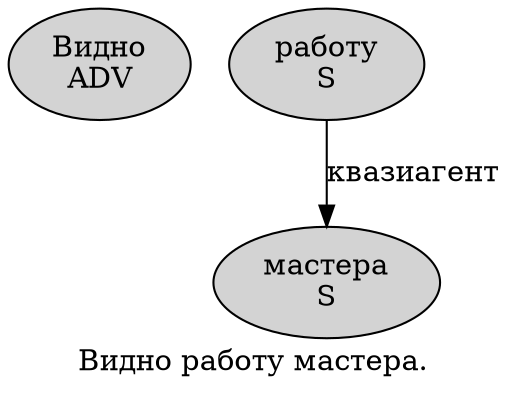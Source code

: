 digraph SENTENCE_4427 {
	graph [label="Видно работу мастера."]
	node [style=filled]
		0 [label="Видно
ADV" color="" fillcolor=lightgray penwidth=1 shape=ellipse]
		1 [label="работу
S" color="" fillcolor=lightgray penwidth=1 shape=ellipse]
		2 [label="мастера
S" color="" fillcolor=lightgray penwidth=1 shape=ellipse]
			1 -> 2 [label="квазиагент"]
}